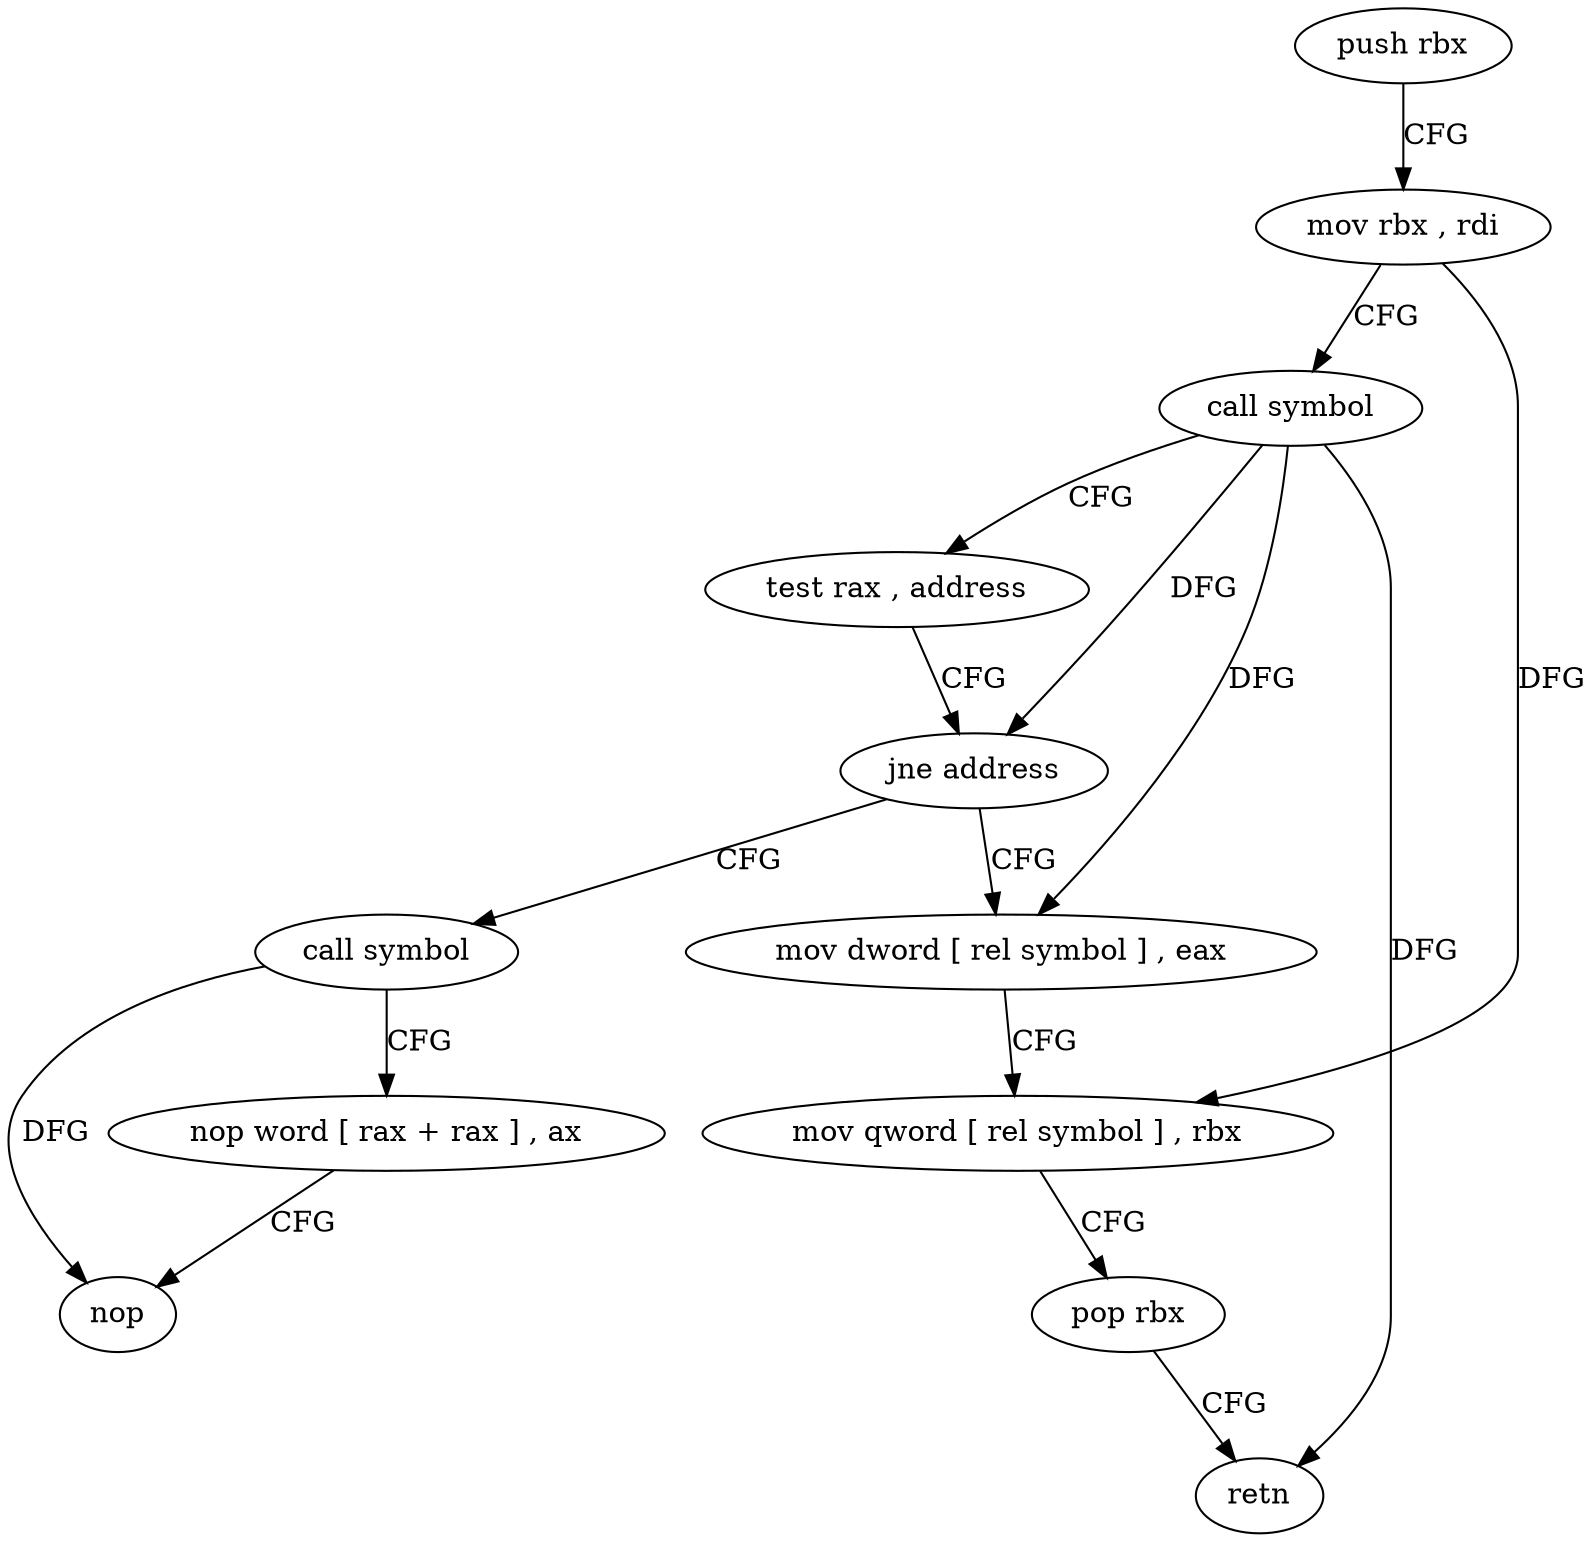 digraph "func" {
"4203920" [label = "push rbx" ]
"4203921" [label = "mov rbx , rdi" ]
"4203924" [label = "call symbol" ]
"4203929" [label = "test rax , address" ]
"4203935" [label = "jne address" ]
"4203952" [label = "call symbol" ]
"4203937" [label = "mov dword [ rel symbol ] , eax" ]
"4203957" [label = "nop word [ rax + rax ] , ax" ]
"4203967" [label = "nop" ]
"4203943" [label = "mov qword [ rel symbol ] , rbx" ]
"4203950" [label = "pop rbx" ]
"4203951" [label = "retn" ]
"4203920" -> "4203921" [ label = "CFG" ]
"4203921" -> "4203924" [ label = "CFG" ]
"4203921" -> "4203943" [ label = "DFG" ]
"4203924" -> "4203929" [ label = "CFG" ]
"4203924" -> "4203935" [ label = "DFG" ]
"4203924" -> "4203937" [ label = "DFG" ]
"4203924" -> "4203951" [ label = "DFG" ]
"4203929" -> "4203935" [ label = "CFG" ]
"4203935" -> "4203952" [ label = "CFG" ]
"4203935" -> "4203937" [ label = "CFG" ]
"4203952" -> "4203957" [ label = "CFG" ]
"4203952" -> "4203967" [ label = "DFG" ]
"4203937" -> "4203943" [ label = "CFG" ]
"4203957" -> "4203967" [ label = "CFG" ]
"4203943" -> "4203950" [ label = "CFG" ]
"4203950" -> "4203951" [ label = "CFG" ]
}
